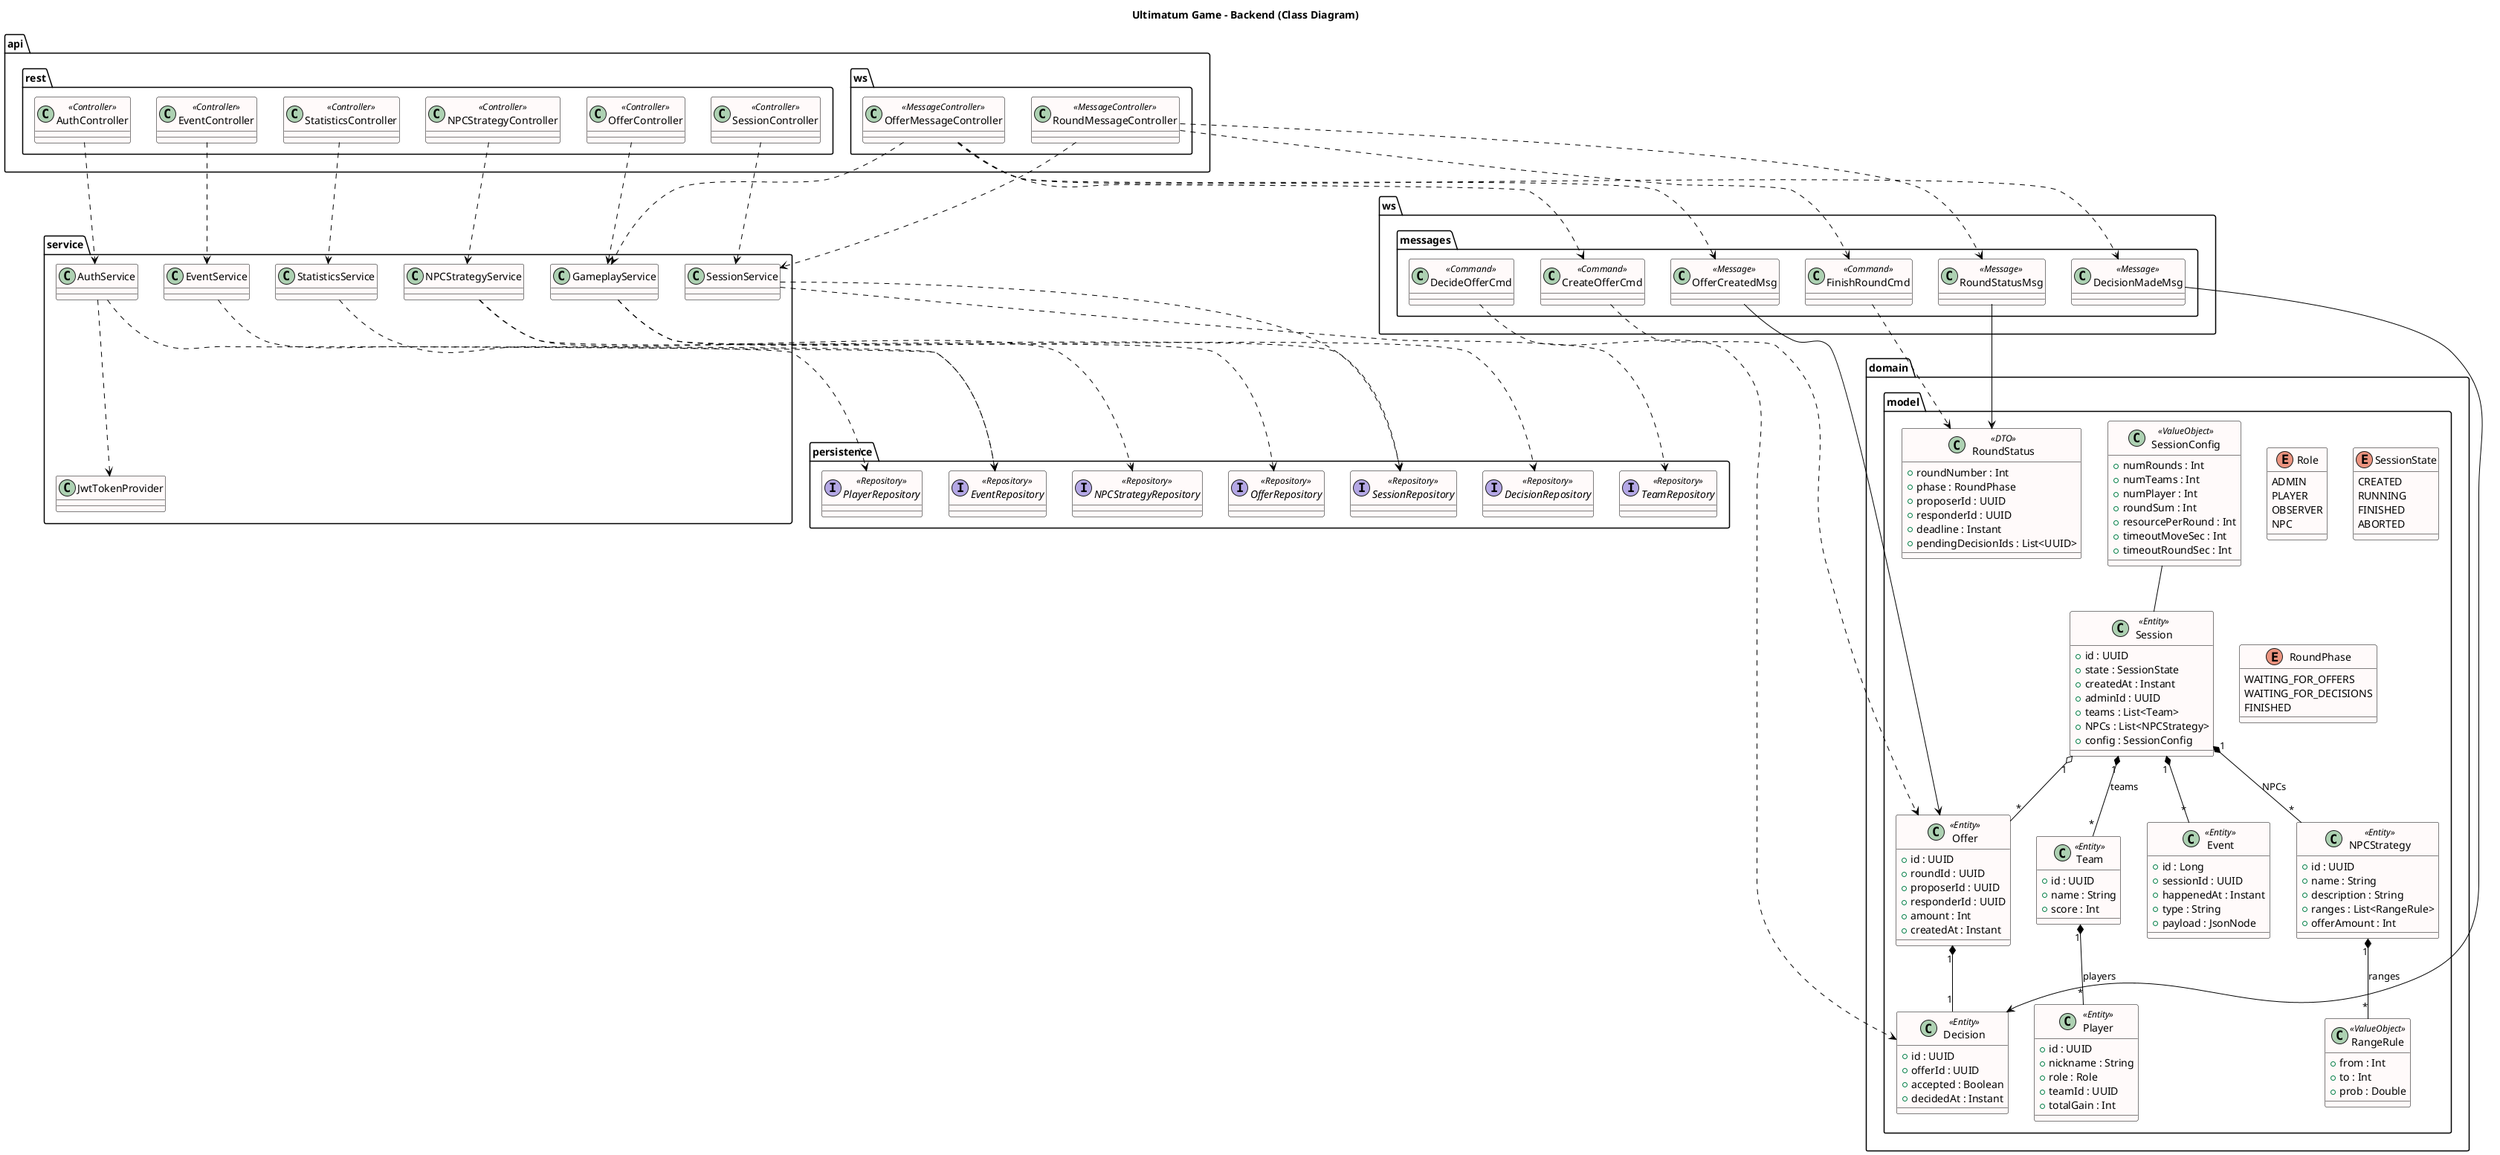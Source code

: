 @startuml UltimatumGameBackend

'----------------------------------------
'  General style
'----------------------------------------
skinparam class {
    BackgroundColor Snow
    BorderColor Black
    ArrowColor Black
}

title Ultimatum Game – Backend (Class Diagram)

'========================================
'  Domain layer
'========================================
package "domain.model" {

  enum Role {
    ADMIN
    PLAYER
    OBSERVER
    NPC
  }

  enum SessionState {
    CREATED
    RUNNING
    FINISHED
    ABORTED
  }

  enum RoundPhase {
    WAITING_FOR_OFFERS
    WAITING_FOR_DECISIONS
    FINISHED
  }

  class SessionConfig <<ValueObject>> {
    +numRounds : Int
    +numTeams : Int
    +numPlayer : Int
    +roundSum : Int
    +resourcePerRound : Int
    +timeoutMoveSec : Int
    +timeoutRoundSec : Int
  }

  class Session <<Entity>> {
    +id : UUID
    +state : SessionState
    +createdAt : Instant
    +adminId : UUID
    +teams : List<Team>
    +NPCs : List<NPCStrategy>
    +config : SessionConfig
  }

  class Team <<Entity>> {
    +id : UUID
    +name : String
    +score : Int
  }

  class Player <<Entity>> {
    +id : UUID
    +nickname : String
    +role : Role
    +teamId : UUID
    +totalGain : Int
  }

  class Offer <<Entity>> {
    +id : UUID
    +roundId : UUID
    +proposerId : UUID
    +responderId : UUID
    +amount : Int
    +createdAt : Instant
  }

  class Decision <<Entity>> {
    +id : UUID
    +offerId : UUID
    +accepted : Boolean
    +decidedAt : Instant
  }

  class Event <<Entity>> {
    +id : Long
    +sessionId : UUID
    +happenedAt : Instant
    +type : String
    +payload : JsonNode
  }

  class NPCStrategy <<Entity>> {
    +id : UUID
    +name : String
    +description : String
    +ranges : List<RangeRule>
    +offerAmount : Int
  }

  class RangeRule <<ValueObject>> {
    +from : Int
    +to : Int
    +prob : Double
  }

  class RoundStatus <<DTO>> {
    +roundNumber : Int
    +phase : RoundPhase
    +proposerId : UUID
    +responderId : UUID
    +deadline : Instant
    +pendingDecisionIds : List<UUID>
  }

  ' Relationships inside domain
  SessionConfig -- Session
  Session "1" *-- "*" Team : teams
  Session "1" *-- "*" NPCStrategy : NPCs
  Team "1" *-- "*" Player : players
  Session "1" o-- "*" Offer
  Offer "1" *-- "1" Decision
  Session "1" *-- "*" Event
  NPCStrategy "1" *-- "*" RangeRule : ranges
}

'========================================
'  Persistence layer
'========================================
package persistence {

  interface SessionRepository <<Repository>>
  interface PlayerRepository <<Repository>>
  interface TeamRepository <<Repository>>
  interface OfferRepository <<Repository>>
  interface DecisionRepository <<Repository>>
  interface EventRepository <<Repository>>
  interface NPCStrategyRepository <<Repository>>
}

'========================================
'  Service layer
'========================================
package service {

  class AuthService
  class SessionService
  class GameplayService
  class EventService
  class StatisticsService
  class NPCStrategyService
  class JwtTokenProvider
}

' Service → Repository dependencies
service.AuthService ..> persistence.PlayerRepository
service.AuthService ..> service.JwtTokenProvider
service.SessionService ..> persistence.SessionRepository
service.SessionService ..> persistence.TeamRepository
service.GameplayService ..> persistence.OfferRepository
service.GameplayService ..> persistence.DecisionRepository
service.EventService ..> persistence.EventRepository
service.StatisticsService ..> persistence.EventRepository
service.NPCStrategyService ..> persistence.NPCStrategyRepository
service.NPCStrategyService ..> persistence.SessionRepository

'========================================
'  REST API layer
'========================================
package "api.rest" {

  class AuthController <<Controller>>
  class SessionController <<Controller>>
  class OfferController <<Controller>>
  class EventController <<Controller>>
  class StatisticsController <<Controller>>
  class NPCStrategyController <<Controller>>
}

' REST controllers → services
api.rest.AuthController ..> service.AuthService
api.rest.SessionController ..> service.SessionService
api.rest.OfferController ..> service.GameplayService
api.rest.EventController ..> service.EventService
api.rest.StatisticsController ..> service.StatisticsService
api.rest.NPCStrategyController ..> service.NPCStrategyService

'========================================
'  WebSocket /STOMP layer (AsyncAPI)
'========================================
package "api.ws" {

  class OfferMessageController <<MessageController>>
  class RoundMessageController <<MessageController>>
}

api.ws.OfferMessageController ..> service.GameplayService
api.ws.RoundMessageController ..> service.SessionService

'----------------------------------------
'  STOMP messages & commands
'----------------------------------------
package "ws.messages" {

  class OfferCreatedMsg <<Message>>
  class DecisionMadeMsg <<Message>>
  class RoundStatusMsg <<Message>>

  class CreateOfferCmd <<Command>>
  class DecideOfferCmd <<Command>>
  class FinishRoundCmd <<Command>>
}

' Message ↔︎ Domain payload bindings
ws.messages.OfferCreatedMsg --> domain.model.Offer
ws.messages.DecisionMadeMsg --> domain.model.Decision
ws.messages.RoundStatusMsg --> domain.model.RoundStatus
ws.messages.CreateOfferCmd ..> domain.model.Offer
ws.messages.DecideOfferCmd ..> domain.model.Decision
ws.messages.FinishRoundCmd ..> domain.model.RoundStatus

api.ws.OfferMessageController ..> ws.messages.CreateOfferCmd
api.ws.OfferMessageController ..> ws.messages.OfferCreatedMsg
api.ws.OfferMessageController ..> ws.messages.DecisionMadeMsg
api.ws.RoundMessageController ..> ws.messages.RoundStatusMsg
api.ws.RoundMessageController ..> ws.messages.FinishRoundCmd

@enduml
